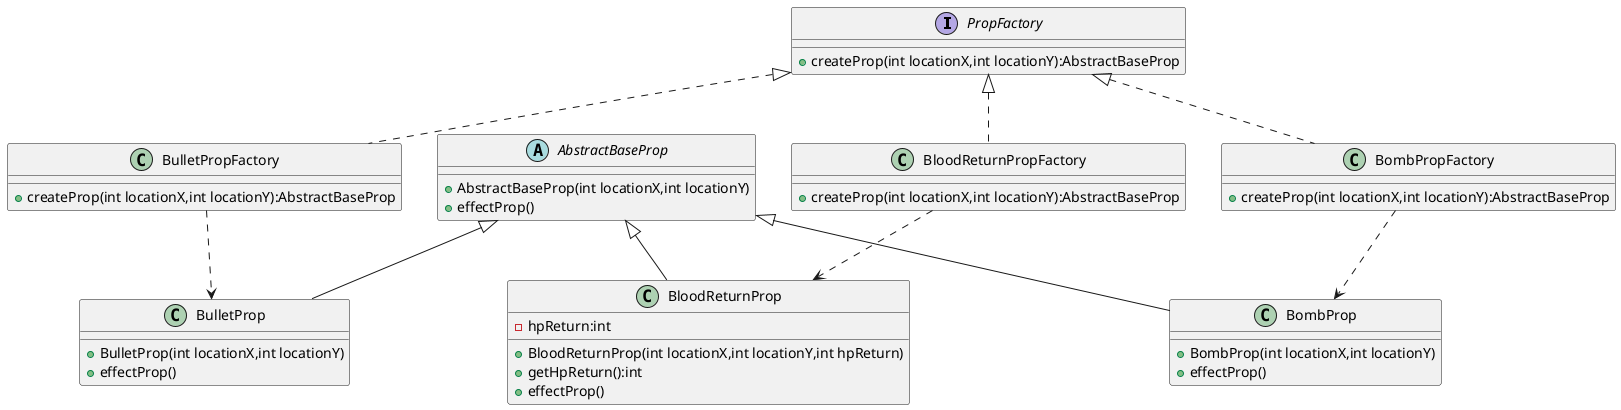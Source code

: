 @startuml
'https://plantuml.com/class-diagram

interface PropFactory
{
    + createProp(int locationX,int locationY):AbstractBaseProp
}

class BulletPropFactory
{
    + createProp(int locationX,int locationY):AbstractBaseProp
}

class BloodReturnPropFactory
{
    + createProp(int locationX,int locationY):AbstractBaseProp
}

class BombPropFactory
{
    + createProp(int locationX,int locationY):AbstractBaseProp
}

class BloodReturnProp{
    - hpReturn:int

    + BloodReturnProp(int locationX,int locationY,int hpReturn)
    + getHpReturn():int
    + effectProp()
}

class BombProp{

    + BombProp(int locationX,int locationY)
    + effectProp()
}

class BulletProp{

    + BulletProp(int locationX,int locationY)
    + effectProp()
}

abstract class AbstractBaseProp{

    + AbstractBaseProp(int locationX,int locationY)
    + effectProp()
}

PropFactory<|..BloodReturnPropFactory
PropFactory<|..BombPropFactory
PropFactory<|..BulletPropFactory

BloodReturnPropFactory..>BloodReturnProp
BulletPropFactory..>BulletProp
BombPropFactory..>BombProp

AbstractBaseProp<|--BloodReturnProp
AbstractBaseProp<|--BombProp
AbstractBaseProp<|--BulletProp

@enduml